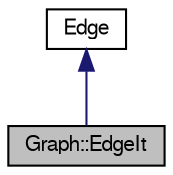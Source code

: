 digraph "Graph::EdgeIt"
{
 // LATEX_PDF_SIZE
  edge [fontname="FreeSans",fontsize="10",labelfontname="FreeSans",labelfontsize="10"];
  node [fontname="FreeSans",fontsize="10",shape=record];
  Node0 [label="Graph::EdgeIt",height=0.2,width=0.4,color="black", fillcolor="grey75", style="filled", fontcolor="black",tooltip="Iterator class for the edges."];
  Node1 -> Node0 [dir="back",color="midnightblue",fontsize="10",style="solid",fontname="FreeSans"];
  Node1 [label="Edge",height=0.2,width=0.4,color="black", fillcolor="white", style="filled",URL="$a04969.html",tooltip="The edge type of the graph."];
}
